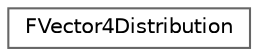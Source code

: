 digraph "Graphical Class Hierarchy"
{
 // INTERACTIVE_SVG=YES
 // LATEX_PDF_SIZE
  bgcolor="transparent";
  edge [fontname=Helvetica,fontsize=10,labelfontname=Helvetica,labelfontsize=10];
  node [fontname=Helvetica,fontsize=10,shape=box,height=0.2,width=0.4];
  rankdir="LR";
  Node0 [id="Node000000",label="FVector4Distribution",height=0.2,width=0.4,color="grey40", fillcolor="white", style="filled",URL="$de/d4c/classFVector4Distribution.html",tooltip="Raw distribution from which four floats can be looked up per entry."];
}
